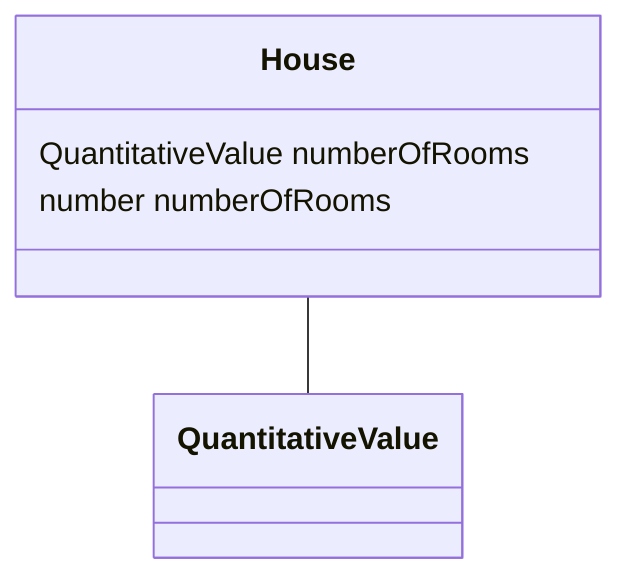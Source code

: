 classDiagram
  House -- QuantitativeValue


class House {

  QuantitativeValue numberOfRooms
  number numberOfRooms

 }